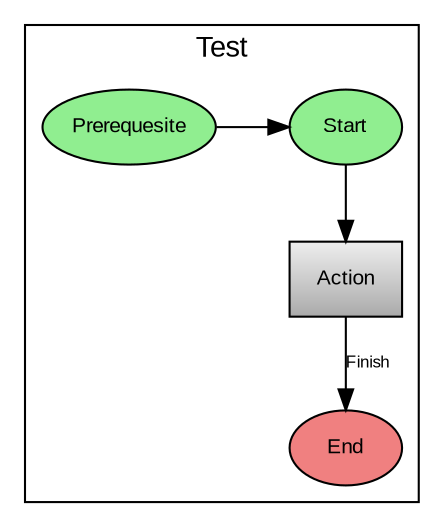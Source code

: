 digraph {
	fontname="Arial"
	compound="true"
	edge [
		fontname="Arial"
		,fontsize="8"
	]
	node [
		fontname="Arial"
		,fontsize="10"
	]
	subgraph cluster_test {
		label="Test"
		test_prerequesite [
			style="filled"
			,shape="oval"
			,fillcolor="lightgreen"
			,label="Prerequesite"
		]
		test_start [
			style="filled"
			,shape="oval"
			,fillcolor="lightgreen"
			,label="Start"
		]
		test_action [
			style="filled"
			,shape="rect"
			,gradientangle="90"
			,fillcolor="#aaaaaa, 0.5:#eeeeee"
			,label="Action"
		]
		test_end [
			style="filled"
			,shape="oval"
			,fillcolor="lightcoral"
			,label="End"
		]
		{
			rank=same
			test_prerequesite
			test_start
		}
		test_prerequesite -> test_start
		test_start -> test_action
		test_action -> test_end [
			label="Finish"
		]
	}
}